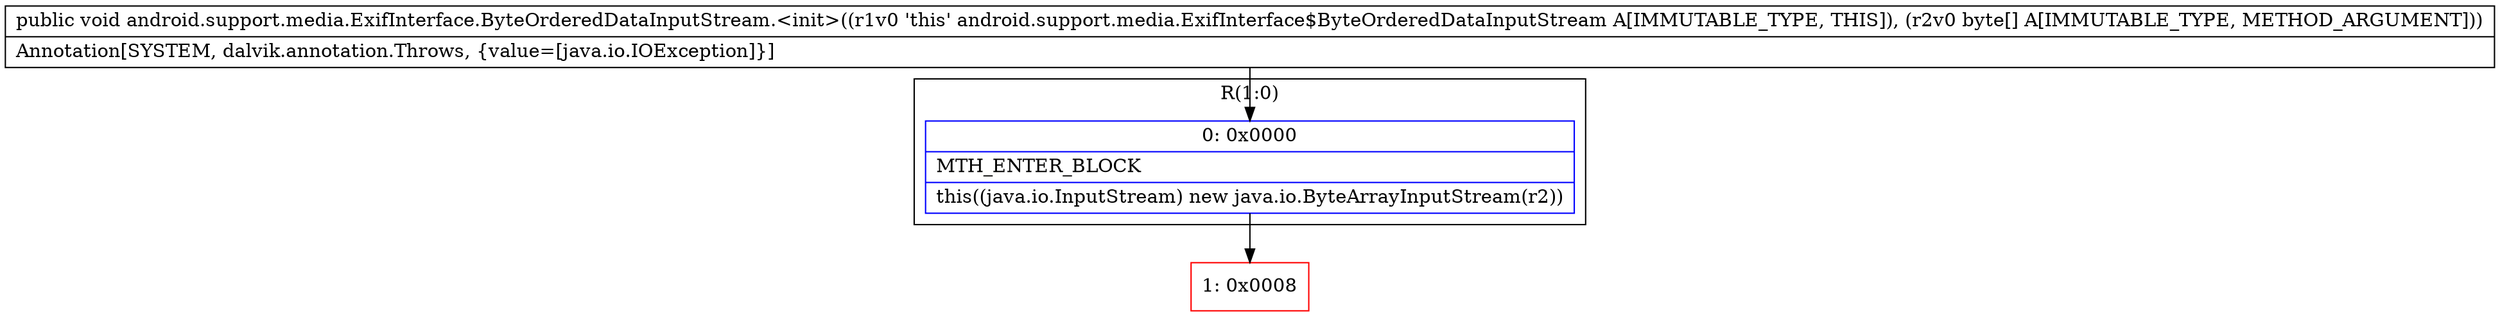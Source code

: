 digraph "CFG forandroid.support.media.ExifInterface.ByteOrderedDataInputStream.\<init\>([B)V" {
subgraph cluster_Region_1940234494 {
label = "R(1:0)";
node [shape=record,color=blue];
Node_0 [shape=record,label="{0\:\ 0x0000|MTH_ENTER_BLOCK\l|this((java.io.InputStream) new java.io.ByteArrayInputStream(r2))\l}"];
}
Node_1 [shape=record,color=red,label="{1\:\ 0x0008}"];
MethodNode[shape=record,label="{public void android.support.media.ExifInterface.ByteOrderedDataInputStream.\<init\>((r1v0 'this' android.support.media.ExifInterface$ByteOrderedDataInputStream A[IMMUTABLE_TYPE, THIS]), (r2v0 byte[] A[IMMUTABLE_TYPE, METHOD_ARGUMENT]))  | Annotation[SYSTEM, dalvik.annotation.Throws, \{value=[java.io.IOException]\}]\l}"];
MethodNode -> Node_0;
Node_0 -> Node_1;
}

